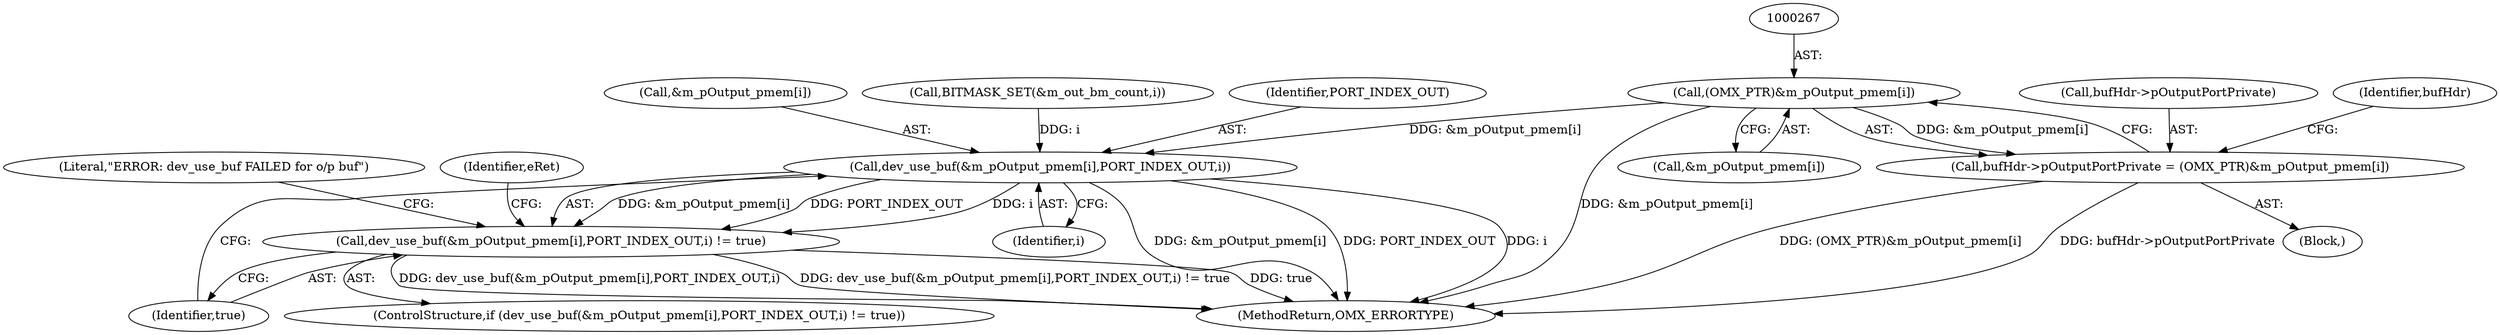 digraph "0_Android_7558d03e6498e970b761aa44fff6b2c659202d95_0@array" {
"1000266" [label="(Call,(OMX_PTR)&m_pOutput_pmem[i])"];
"1000262" [label="(Call,bufHdr->pOutputPortPrivate = (OMX_PTR)&m_pOutput_pmem[i])"];
"1000613" [label="(Call,dev_use_buf(&m_pOutput_pmem[i],PORT_INDEX_OUT,i))"];
"1000612" [label="(Call,dev_use_buf(&m_pOutput_pmem[i],PORT_INDEX_OUT,i) != true)"];
"1000613" [label="(Call,dev_use_buf(&m_pOutput_pmem[i],PORT_INDEX_OUT,i))"];
"1000618" [label="(Identifier,PORT_INDEX_OUT)"];
"1000268" [label="(Call,&m_pOutput_pmem[i])"];
"1000637" [label="(Identifier,eRet)"];
"1000262" [label="(Call,bufHdr->pOutputPortPrivate = (OMX_PTR)&m_pOutput_pmem[i])"];
"1000620" [label="(Identifier,true)"];
"1000266" [label="(Call,(OMX_PTR)&m_pOutput_pmem[i])"];
"1000263" [label="(Call,bufHdr->pOutputPortPrivate)"];
"1000611" [label="(ControlStructure,if (dev_use_buf(&m_pOutput_pmem[i],PORT_INDEX_OUT,i) != true))"];
"1000274" [label="(Identifier,bufHdr)"];
"1000612" [label="(Call,dev_use_buf(&m_pOutput_pmem[i],PORT_INDEX_OUT,i) != true)"];
"1000638" [label="(MethodReturn,OMX_ERRORTYPE)"];
"1000614" [label="(Call,&m_pOutput_pmem[i])"];
"1000228" [label="(Block,)"];
"1000607" [label="(Call,BITMASK_SET(&m_out_bm_count,i))"];
"1000623" [label="(Literal,\"ERROR: dev_use_buf FAILED for o/p buf\")"];
"1000619" [label="(Identifier,i)"];
"1000266" -> "1000262"  [label="AST: "];
"1000266" -> "1000268"  [label="CFG: "];
"1000267" -> "1000266"  [label="AST: "];
"1000268" -> "1000266"  [label="AST: "];
"1000262" -> "1000266"  [label="CFG: "];
"1000266" -> "1000638"  [label="DDG: &m_pOutput_pmem[i]"];
"1000266" -> "1000262"  [label="DDG: &m_pOutput_pmem[i]"];
"1000266" -> "1000613"  [label="DDG: &m_pOutput_pmem[i]"];
"1000262" -> "1000228"  [label="AST: "];
"1000263" -> "1000262"  [label="AST: "];
"1000274" -> "1000262"  [label="CFG: "];
"1000262" -> "1000638"  [label="DDG: bufHdr->pOutputPortPrivate"];
"1000262" -> "1000638"  [label="DDG: (OMX_PTR)&m_pOutput_pmem[i]"];
"1000613" -> "1000612"  [label="AST: "];
"1000613" -> "1000619"  [label="CFG: "];
"1000614" -> "1000613"  [label="AST: "];
"1000618" -> "1000613"  [label="AST: "];
"1000619" -> "1000613"  [label="AST: "];
"1000620" -> "1000613"  [label="CFG: "];
"1000613" -> "1000638"  [label="DDG: &m_pOutput_pmem[i]"];
"1000613" -> "1000638"  [label="DDG: PORT_INDEX_OUT"];
"1000613" -> "1000638"  [label="DDG: i"];
"1000613" -> "1000612"  [label="DDG: &m_pOutput_pmem[i]"];
"1000613" -> "1000612"  [label="DDG: PORT_INDEX_OUT"];
"1000613" -> "1000612"  [label="DDG: i"];
"1000607" -> "1000613"  [label="DDG: i"];
"1000612" -> "1000611"  [label="AST: "];
"1000612" -> "1000620"  [label="CFG: "];
"1000620" -> "1000612"  [label="AST: "];
"1000623" -> "1000612"  [label="CFG: "];
"1000637" -> "1000612"  [label="CFG: "];
"1000612" -> "1000638"  [label="DDG: dev_use_buf(&m_pOutput_pmem[i],PORT_INDEX_OUT,i)"];
"1000612" -> "1000638"  [label="DDG: dev_use_buf(&m_pOutput_pmem[i],PORT_INDEX_OUT,i) != true"];
"1000612" -> "1000638"  [label="DDG: true"];
}
